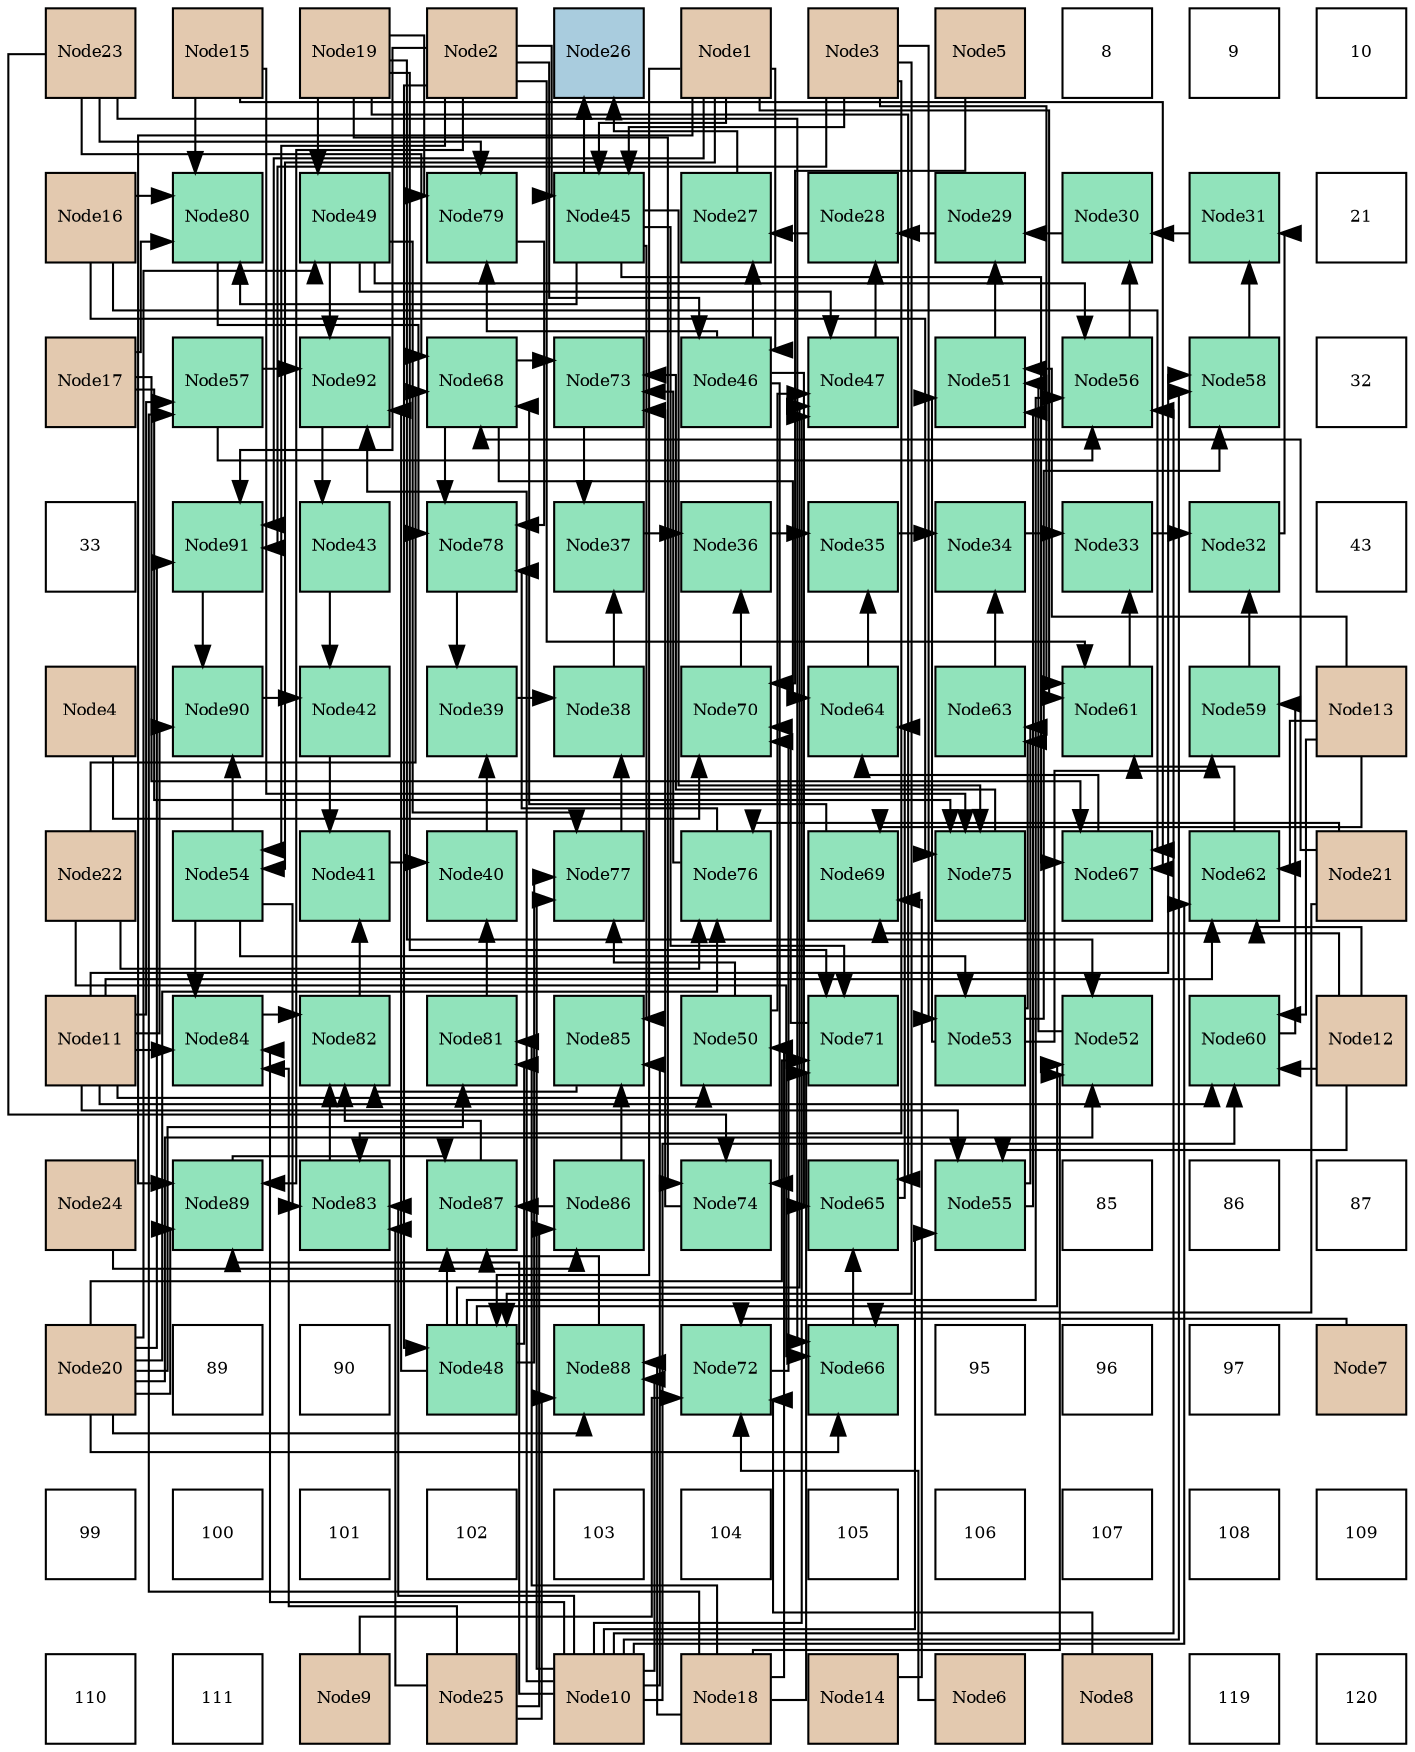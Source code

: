 digraph layout{
 rankdir=TB;
 splines=ortho;
 node [style=filled shape=square fixedsize=true width=0.6];
0[label="Node23", fontsize=8, fillcolor="#e3c9af"];
1[label="Node15", fontsize=8, fillcolor="#e3c9af"];
2[label="Node19", fontsize=8, fillcolor="#e3c9af"];
3[label="Node2", fontsize=8, fillcolor="#e3c9af"];
4[label="Node26", fontsize=8, fillcolor="#a9ccde"];
5[label="Node1", fontsize=8, fillcolor="#e3c9af"];
6[label="Node3", fontsize=8, fillcolor="#e3c9af"];
7[label="Node5", fontsize=8, fillcolor="#e3c9af"];
8[label="8", fontsize=8, fillcolor="#ffffff"];
9[label="9", fontsize=8, fillcolor="#ffffff"];
10[label="10", fontsize=8, fillcolor="#ffffff"];
11[label="Node16", fontsize=8, fillcolor="#e3c9af"];
12[label="Node80", fontsize=8, fillcolor="#91e3bb"];
13[label="Node49", fontsize=8, fillcolor="#91e3bb"];
14[label="Node79", fontsize=8, fillcolor="#91e3bb"];
15[label="Node45", fontsize=8, fillcolor="#91e3bb"];
16[label="Node27", fontsize=8, fillcolor="#91e3bb"];
17[label="Node28", fontsize=8, fillcolor="#91e3bb"];
18[label="Node29", fontsize=8, fillcolor="#91e3bb"];
19[label="Node30", fontsize=8, fillcolor="#91e3bb"];
20[label="Node31", fontsize=8, fillcolor="#91e3bb"];
21[label="21", fontsize=8, fillcolor="#ffffff"];
22[label="Node17", fontsize=8, fillcolor="#e3c9af"];
23[label="Node57", fontsize=8, fillcolor="#91e3bb"];
24[label="Node92", fontsize=8, fillcolor="#91e3bb"];
25[label="Node68", fontsize=8, fillcolor="#91e3bb"];
26[label="Node73", fontsize=8, fillcolor="#91e3bb"];
27[label="Node46", fontsize=8, fillcolor="#91e3bb"];
28[label="Node47", fontsize=8, fillcolor="#91e3bb"];
29[label="Node51", fontsize=8, fillcolor="#91e3bb"];
30[label="Node56", fontsize=8, fillcolor="#91e3bb"];
31[label="Node58", fontsize=8, fillcolor="#91e3bb"];
32[label="32", fontsize=8, fillcolor="#ffffff"];
33[label="33", fontsize=8, fillcolor="#ffffff"];
34[label="Node91", fontsize=8, fillcolor="#91e3bb"];
35[label="Node43", fontsize=8, fillcolor="#91e3bb"];
36[label="Node78", fontsize=8, fillcolor="#91e3bb"];
37[label="Node37", fontsize=8, fillcolor="#91e3bb"];
38[label="Node36", fontsize=8, fillcolor="#91e3bb"];
39[label="Node35", fontsize=8, fillcolor="#91e3bb"];
40[label="Node34", fontsize=8, fillcolor="#91e3bb"];
41[label="Node33", fontsize=8, fillcolor="#91e3bb"];
42[label="Node32", fontsize=8, fillcolor="#91e3bb"];
43[label="43", fontsize=8, fillcolor="#ffffff"];
44[label="Node4", fontsize=8, fillcolor="#e3c9af"];
45[label="Node90", fontsize=8, fillcolor="#91e3bb"];
46[label="Node42", fontsize=8, fillcolor="#91e3bb"];
47[label="Node39", fontsize=8, fillcolor="#91e3bb"];
48[label="Node38", fontsize=8, fillcolor="#91e3bb"];
49[label="Node70", fontsize=8, fillcolor="#91e3bb"];
50[label="Node64", fontsize=8, fillcolor="#91e3bb"];
51[label="Node63", fontsize=8, fillcolor="#91e3bb"];
52[label="Node61", fontsize=8, fillcolor="#91e3bb"];
53[label="Node59", fontsize=8, fillcolor="#91e3bb"];
54[label="Node13", fontsize=8, fillcolor="#e3c9af"];
55[label="Node22", fontsize=8, fillcolor="#e3c9af"];
56[label="Node54", fontsize=8, fillcolor="#91e3bb"];
57[label="Node41", fontsize=8, fillcolor="#91e3bb"];
58[label="Node40", fontsize=8, fillcolor="#91e3bb"];
59[label="Node77", fontsize=8, fillcolor="#91e3bb"];
60[label="Node76", fontsize=8, fillcolor="#91e3bb"];
61[label="Node69", fontsize=8, fillcolor="#91e3bb"];
62[label="Node75", fontsize=8, fillcolor="#91e3bb"];
63[label="Node67", fontsize=8, fillcolor="#91e3bb"];
64[label="Node62", fontsize=8, fillcolor="#91e3bb"];
65[label="Node21", fontsize=8, fillcolor="#e3c9af"];
66[label="Node11", fontsize=8, fillcolor="#e3c9af"];
67[label="Node84", fontsize=8, fillcolor="#91e3bb"];
68[label="Node82", fontsize=8, fillcolor="#91e3bb"];
69[label="Node81", fontsize=8, fillcolor="#91e3bb"];
70[label="Node85", fontsize=8, fillcolor="#91e3bb"];
71[label="Node50", fontsize=8, fillcolor="#91e3bb"];
72[label="Node71", fontsize=8, fillcolor="#91e3bb"];
73[label="Node53", fontsize=8, fillcolor="#91e3bb"];
74[label="Node52", fontsize=8, fillcolor="#91e3bb"];
75[label="Node60", fontsize=8, fillcolor="#91e3bb"];
76[label="Node12", fontsize=8, fillcolor="#e3c9af"];
77[label="Node24", fontsize=8, fillcolor="#e3c9af"];
78[label="Node89", fontsize=8, fillcolor="#91e3bb"];
79[label="Node83", fontsize=8, fillcolor="#91e3bb"];
80[label="Node87", fontsize=8, fillcolor="#91e3bb"];
81[label="Node86", fontsize=8, fillcolor="#91e3bb"];
82[label="Node74", fontsize=8, fillcolor="#91e3bb"];
83[label="Node65", fontsize=8, fillcolor="#91e3bb"];
84[label="Node55", fontsize=8, fillcolor="#91e3bb"];
85[label="85", fontsize=8, fillcolor="#ffffff"];
86[label="86", fontsize=8, fillcolor="#ffffff"];
87[label="87", fontsize=8, fillcolor="#ffffff"];
88[label="Node20", fontsize=8, fillcolor="#e3c9af"];
89[label="89", fontsize=8, fillcolor="#ffffff"];
90[label="90", fontsize=8, fillcolor="#ffffff"];
91[label="Node48", fontsize=8, fillcolor="#91e3bb"];
92[label="Node88", fontsize=8, fillcolor="#91e3bb"];
93[label="Node72", fontsize=8, fillcolor="#91e3bb"];
94[label="Node66", fontsize=8, fillcolor="#91e3bb"];
95[label="95", fontsize=8, fillcolor="#ffffff"];
96[label="96", fontsize=8, fillcolor="#ffffff"];
97[label="97", fontsize=8, fillcolor="#ffffff"];
98[label="Node7", fontsize=8, fillcolor="#e3c9af"];
99[label="99", fontsize=8, fillcolor="#ffffff"];
100[label="100", fontsize=8, fillcolor="#ffffff"];
101[label="101", fontsize=8, fillcolor="#ffffff"];
102[label="102", fontsize=8, fillcolor="#ffffff"];
103[label="103", fontsize=8, fillcolor="#ffffff"];
104[label="104", fontsize=8, fillcolor="#ffffff"];
105[label="105", fontsize=8, fillcolor="#ffffff"];
106[label="106", fontsize=8, fillcolor="#ffffff"];
107[label="107", fontsize=8, fillcolor="#ffffff"];
108[label="108", fontsize=8, fillcolor="#ffffff"];
109[label="109", fontsize=8, fillcolor="#ffffff"];
110[label="110", fontsize=8, fillcolor="#ffffff"];
111[label="111", fontsize=8, fillcolor="#ffffff"];
112[label="Node9", fontsize=8, fillcolor="#e3c9af"];
113[label="Node25", fontsize=8, fillcolor="#e3c9af"];
114[label="Node10", fontsize=8, fillcolor="#e3c9af"];
115[label="Node18", fontsize=8, fillcolor="#e3c9af"];
116[label="Node14", fontsize=8, fillcolor="#e3c9af"];
117[label="Node6", fontsize=8, fillcolor="#e3c9af"];
118[label="Node8", fontsize=8, fillcolor="#e3c9af"];
119[label="119", fontsize=8, fillcolor="#ffffff"];
120[label="120", fontsize=8, fillcolor="#ffffff"];
edge [constraint=false, style=vis];16 -> 4;
15 -> 4;
17 -> 16;
27 -> 16;
18 -> 17;
28 -> 17;
19 -> 18;
29 -> 18;
20 -> 19;
30 -> 19;
42 -> 20;
31 -> 20;
41 -> 42;
53 -> 42;
40 -> 41;
52 -> 41;
39 -> 40;
51 -> 40;
38 -> 39;
50 -> 39;
37 -> 38;
49 -> 38;
48 -> 37;
26 -> 37;
47 -> 48;
59 -> 48;
58 -> 47;
36 -> 47;
57 -> 58;
69 -> 58;
46 -> 57;
68 -> 57;
35 -> 46;
45 -> 46;
24 -> 35;
74 -> 29;
73 -> 29;
84 -> 29;
54 -> 29;
73 -> 31;
114 -> 31;
66 -> 31;
73 -> 53;
75 -> 53;
73 -> 51;
84 -> 51;
83 -> 50;
63 -> 50;
25 -> 50;
72 -> 49;
93 -> 49;
44 -> 49;
7 -> 49;
25 -> 26;
82 -> 26;
62 -> 26;
60 -> 26;
25 -> 36;
14 -> 36;
12 -> 36;
60 -> 36;
79 -> 68;
67 -> 68;
70 -> 68;
80 -> 68;
91 -> 28;
13 -> 28;
71 -> 28;
114 -> 28;
91 -> 74;
115 -> 74;
2 -> 74;
88 -> 74;
56 -> 73;
6 -> 73;
91 -> 30;
13 -> 30;
23 -> 30;
114 -> 30;
64 -> 52;
5 -> 52;
3 -> 52;
6 -> 52;
27 -> 83;
94 -> 83;
2 -> 83;
15 -> 63;
1 -> 63;
11 -> 63;
22 -> 63;
61 -> 25;
65 -> 25;
55 -> 25;
0 -> 25;
15 -> 72;
115 -> 72;
2 -> 72;
88 -> 72;
27 -> 82;
2 -> 82;
0 -> 82;
15 -> 62;
1 -> 62;
11 -> 62;
22 -> 62;
91 -> 59;
13 -> 59;
71 -> 59;
114 -> 59;
27 -> 14;
2 -> 14;
0 -> 14;
15 -> 12;
1 -> 12;
11 -> 12;
22 -> 12;
91 -> 69;
115 -> 69;
88 -> 69;
56 -> 79;
6 -> 79;
114 -> 79;
113 -> 79;
56 -> 67;
114 -> 67;
66 -> 67;
113 -> 67;
15 -> 70;
81 -> 70;
114 -> 70;
91 -> 80;
81 -> 80;
92 -> 80;
78 -> 80;
56 -> 45;
34 -> 45;
66 -> 45;
91 -> 24;
13 -> 24;
23 -> 24;
114 -> 24;
5 -> 15;
3 -> 15;
6 -> 15;
5 -> 27;
3 -> 27;
5 -> 91;
3 -> 91;
6 -> 91;
2 -> 13;
88 -> 13;
66 -> 71;
115 -> 71;
5 -> 56;
3 -> 56;
114 -> 84;
66 -> 84;
76 -> 84;
66 -> 23;
115 -> 23;
114 -> 75;
66 -> 75;
76 -> 75;
54 -> 75;
114 -> 64;
66 -> 64;
76 -> 64;
54 -> 64;
88 -> 94;
65 -> 94;
55 -> 94;
0 -> 94;
76 -> 61;
54 -> 61;
116 -> 61;
117 -> 93;
98 -> 93;
118 -> 93;
112 -> 93;
88 -> 60;
65 -> 60;
55 -> 60;
77 -> 81;
113 -> 81;
114 -> 92;
115 -> 92;
88 -> 92;
113 -> 92;
5 -> 78;
3 -> 78;
114 -> 78;
88 -> 78;
5 -> 34;
3 -> 34;
6 -> 34;
88 -> 34;
edge [constraint=true, style=invis];
0 -> 11 -> 22 -> 33 -> 44 -> 55 -> 66 -> 77 -> 88 -> 99 -> 110;
1 -> 12 -> 23 -> 34 -> 45 -> 56 -> 67 -> 78 -> 89 -> 100 -> 111;
2 -> 13 -> 24 -> 35 -> 46 -> 57 -> 68 -> 79 -> 90 -> 101 -> 112;
3 -> 14 -> 25 -> 36 -> 47 -> 58 -> 69 -> 80 -> 91 -> 102 -> 113;
4 -> 15 -> 26 -> 37 -> 48 -> 59 -> 70 -> 81 -> 92 -> 103 -> 114;
5 -> 16 -> 27 -> 38 -> 49 -> 60 -> 71 -> 82 -> 93 -> 104 -> 115;
6 -> 17 -> 28 -> 39 -> 50 -> 61 -> 72 -> 83 -> 94 -> 105 -> 116;
7 -> 18 -> 29 -> 40 -> 51 -> 62 -> 73 -> 84 -> 95 -> 106 -> 117;
8 -> 19 -> 30 -> 41 -> 52 -> 63 -> 74 -> 85 -> 96 -> 107 -> 118;
9 -> 20 -> 31 -> 42 -> 53 -> 64 -> 75 -> 86 -> 97 -> 108 -> 119;
10 -> 21 -> 32 -> 43 -> 54 -> 65 -> 76 -> 87 -> 98 -> 109 -> 120;
rank = same {0 -> 1 -> 2 -> 3 -> 4 -> 5 -> 6 -> 7 -> 8 -> 9 -> 10};
rank = same {11 -> 12 -> 13 -> 14 -> 15 -> 16 -> 17 -> 18 -> 19 -> 20 -> 21};
rank = same {22 -> 23 -> 24 -> 25 -> 26 -> 27 -> 28 -> 29 -> 30 -> 31 -> 32};
rank = same {33 -> 34 -> 35 -> 36 -> 37 -> 38 -> 39 -> 40 -> 41 -> 42 -> 43};
rank = same {44 -> 45 -> 46 -> 47 -> 48 -> 49 -> 50 -> 51 -> 52 -> 53 -> 54};
rank = same {55 -> 56 -> 57 -> 58 -> 59 -> 60 -> 61 -> 62 -> 63 -> 64 -> 65};
rank = same {66 -> 67 -> 68 -> 69 -> 70 -> 71 -> 72 -> 73 -> 74 -> 75 -> 76};
rank = same {77 -> 78 -> 79 -> 80 -> 81 -> 82 -> 83 -> 84 -> 85 -> 86 -> 87};
rank = same {88 -> 89 -> 90 -> 91 -> 92 -> 93 -> 94 -> 95 -> 96 -> 97 -> 98};
rank = same {99 -> 100 -> 101 -> 102 -> 103 -> 104 -> 105 -> 106 -> 107 -> 108 -> 109};
rank = same {110 -> 111 -> 112 -> 113 -> 114 -> 115 -> 116 -> 117 -> 118 -> 119 -> 120};
}